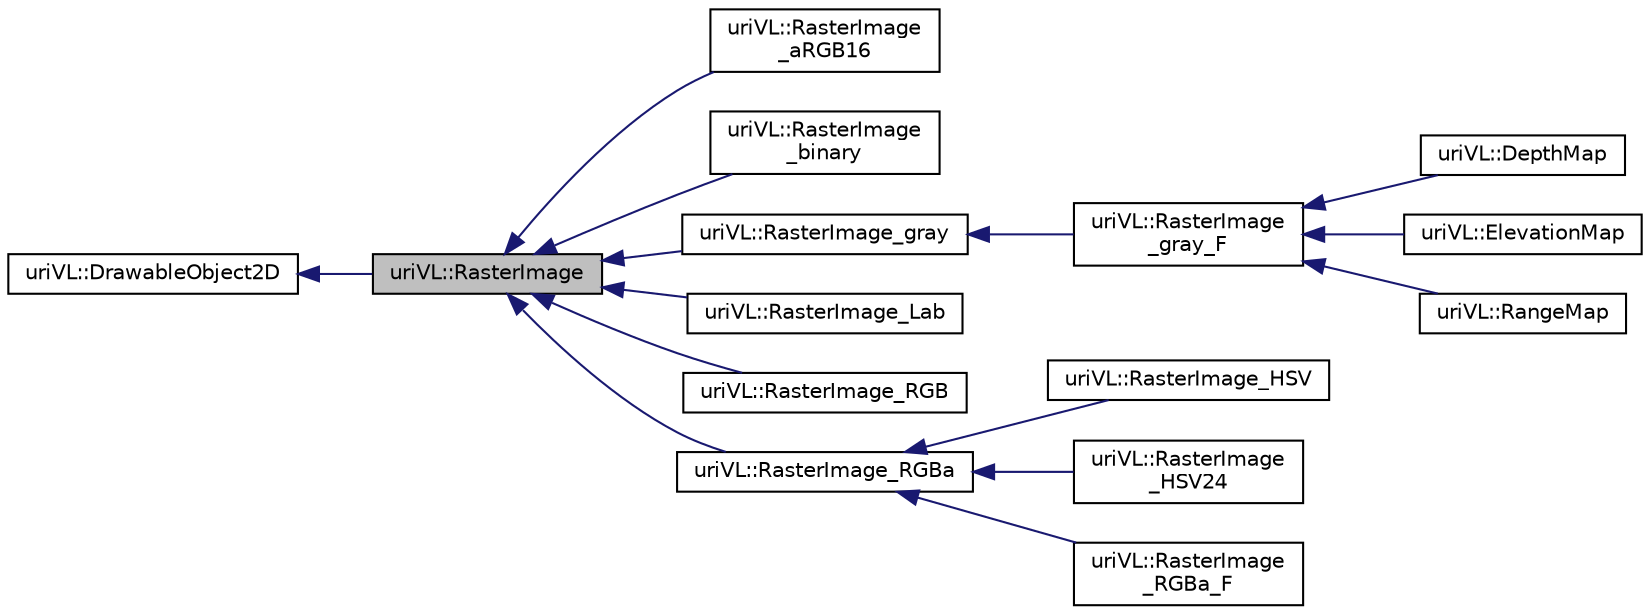 digraph "uriVL::RasterImage"
{
  edge [fontname="Helvetica",fontsize="10",labelfontname="Helvetica",labelfontsize="10"];
  node [fontname="Helvetica",fontsize="10",shape=record];
  rankdir="LR";
  Node1 [label="uriVL::RasterImage",height=0.2,width=0.4,color="black", fillcolor="grey75", style="filled", fontcolor="black"];
  Node2 -> Node1 [dir="back",color="midnightblue",fontsize="10",style="solid",fontname="Helvetica"];
  Node2 [label="uriVL::DrawableObject2D",height=0.2,width=0.4,color="black", fillcolor="white", style="filled",URL="$classuriVL_1_1DrawableObject2D.html",tooltip="Virtual base DrawableObject2D class. "];
  Node1 -> Node3 [dir="back",color="midnightblue",fontsize="10",style="solid",fontname="Helvetica"];
  Node3 [label="uriVL::RasterImage\l_aRGB16",height=0.2,width=0.4,color="black", fillcolor="white", style="filled",URL="$classuriVL_1_1RasterImage__aRGB16.html",tooltip="Base 16-bit argb color image class. "];
  Node1 -> Node4 [dir="back",color="midnightblue",fontsize="10",style="solid",fontname="Helvetica"];
  Node4 [label="uriVL::RasterImage\l_binary",height=0.2,width=0.4,color="black", fillcolor="white", style="filled",URL="$classuriVL_1_1RasterImage__binary.html",tooltip="Base binary image class. "];
  Node1 -> Node5 [dir="back",color="midnightblue",fontsize="10",style="solid",fontname="Helvetica"];
  Node5 [label="uriVL::RasterImage_gray",height=0.2,width=0.4,color="black", fillcolor="white", style="filled",URL="$classuriVL_1_1RasterImage__gray.html",tooltip="Base gray-level image class. "];
  Node5 -> Node6 [dir="back",color="midnightblue",fontsize="10",style="solid",fontname="Helvetica"];
  Node6 [label="uriVL::RasterImage\l_gray_F",height=0.2,width=0.4,color="black", fillcolor="white", style="filled",URL="$classuriVL_1_1RasterImage__gray__F.html",tooltip="Floating point gray-level image class. "];
  Node6 -> Node7 [dir="back",color="midnightblue",fontsize="10",style="solid",fontname="Helvetica"];
  Node7 [label="uriVL::DepthMap",height=0.2,width=0.4,color="black", fillcolor="white", style="filled",URL="$classuriVL_1_1DepthMap.html",tooltip="depth map class A depth map is a form of raster image that instead of storing an image itensity at ea..."];
  Node6 -> Node8 [dir="back",color="midnightblue",fontsize="10",style="solid",fontname="Helvetica"];
  Node8 [label="uriVL::ElevationMap",height=0.2,width=0.4,color="black", fillcolor="white", style="filled",URL="$classuriVL_1_1ElevationMap.html",tooltip="ElevationMap class An elevation map stores information relative to a surface of the form Z(X..."];
  Node6 -> Node9 [dir="back",color="midnightblue",fontsize="10",style="solid",fontname="Helvetica"];
  Node9 [label="uriVL::RangeMap",height=0.2,width=0.4,color="black", fillcolor="white", style="filled",URL="$classuriVL_1_1RangeMap.html",tooltip="RangeMap class A range map stores information relative to a surface of the form Z(X, Y), where X, Y, Z, are the coordinates of 3D points. "];
  Node1 -> Node10 [dir="back",color="midnightblue",fontsize="10",style="solid",fontname="Helvetica"];
  Node10 [label="uriVL::RasterImage_Lab",height=0.2,width=0.4,color="black", fillcolor="white", style="filled",URL="$classuriVL_1_1RasterImage__Lab.html"];
  Node1 -> Node11 [dir="back",color="midnightblue",fontsize="10",style="solid",fontname="Helvetica"];
  Node11 [label="uriVL::RasterImage_RGB",height=0.2,width=0.4,color="black", fillcolor="white", style="filled",URL="$classuriVL_1_1RasterImage__RGB.html",tooltip="Base rgb color image class. "];
  Node1 -> Node12 [dir="back",color="midnightblue",fontsize="10",style="solid",fontname="Helvetica"];
  Node12 [label="uriVL::RasterImage_RGBa",height=0.2,width=0.4,color="black", fillcolor="white", style="filled",URL="$classuriVL_1_1RasterImage__RGBa.html",tooltip="Base 32-bit rgba color image class. "];
  Node12 -> Node13 [dir="back",color="midnightblue",fontsize="10",style="solid",fontname="Helvetica"];
  Node13 [label="uriVL::RasterImage_HSV",height=0.2,width=0.4,color="black", fillcolor="white", style="filled",URL="$classuriVL_1_1RasterImage__HSV.html",tooltip="A RasterImage_HSV is a RasterImage_RGBa that also stores the hue, saturation, and value for each pixe..."];
  Node12 -> Node14 [dir="back",color="midnightblue",fontsize="10",style="solid",fontname="Helvetica"];
  Node14 [label="uriVL::RasterImage\l_HSV24",height=0.2,width=0.4,color="black", fillcolor="white", style="filled",URL="$classuriVL_1_1RasterImage__HSV24.html",tooltip="A RasterImage_HSV24 is a RasterImage_RGBa that also stores the hue, saturation, and value for each pi..."];
  Node12 -> Node15 [dir="back",color="midnightblue",fontsize="10",style="solid",fontname="Helvetica"];
  Node15 [label="uriVL::RasterImage\l_RGBa_F",height=0.2,width=0.4,color="black", fillcolor="white", style="filled",URL="$classuriVL_1_1RasterImage__RGBa__F.html",tooltip="RasterImage_RGBa_F class. "];
}
